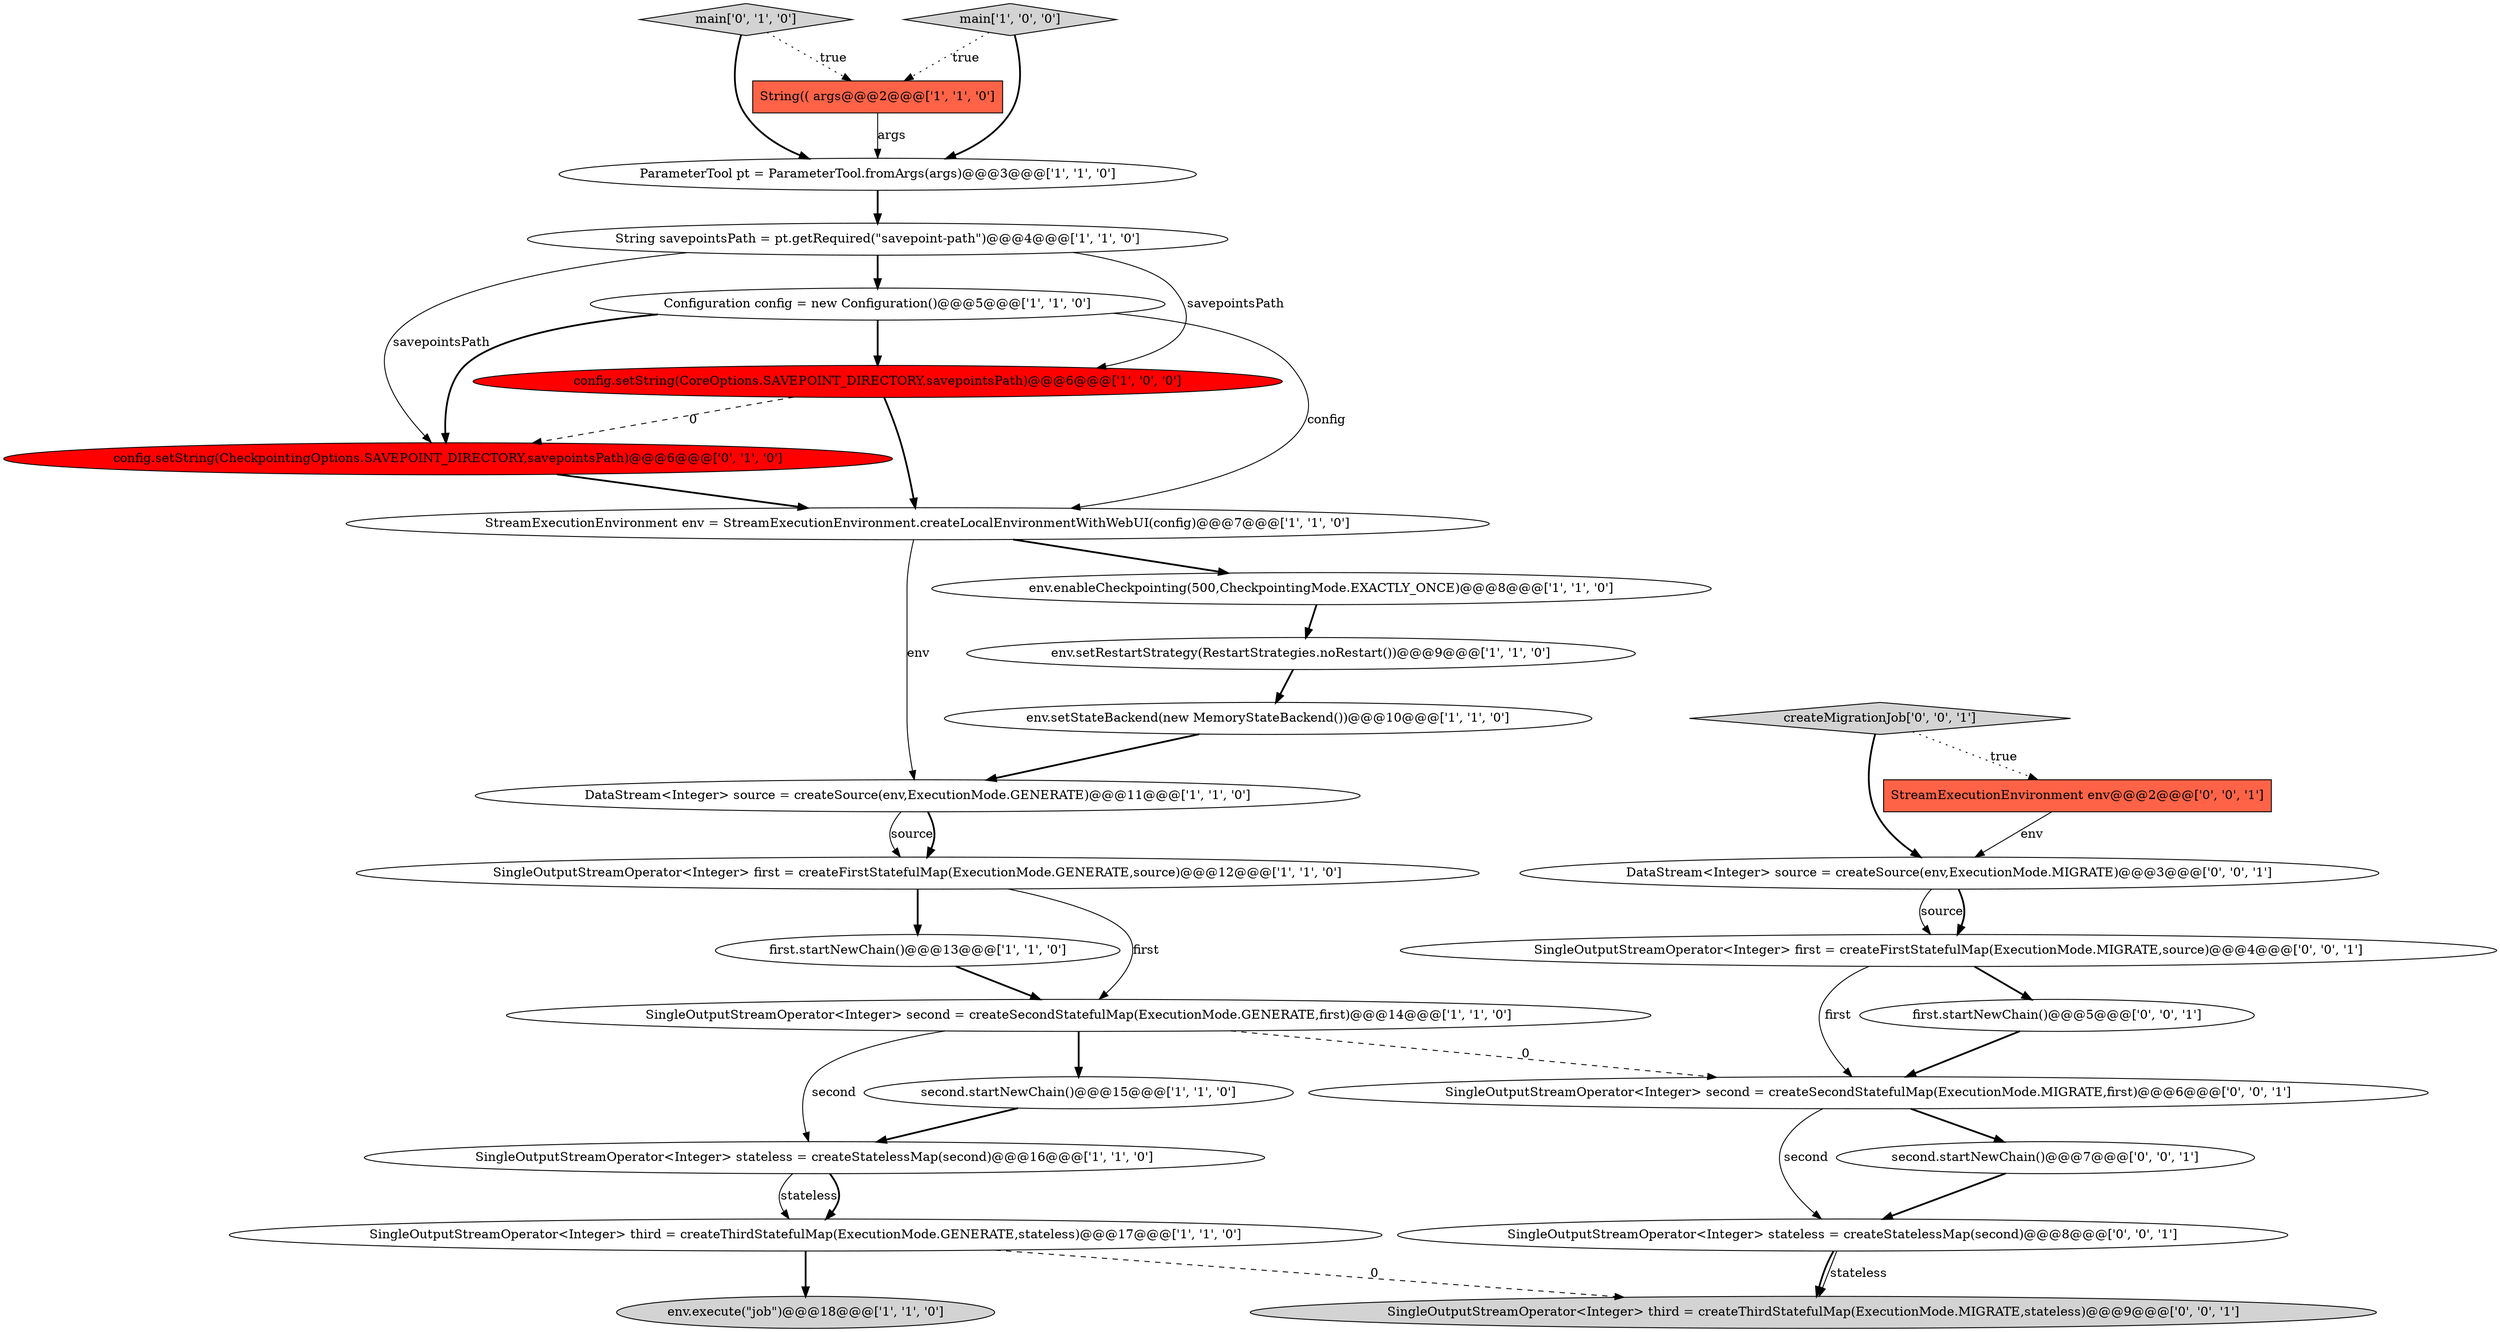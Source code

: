 digraph {
22 [style = filled, label = "SingleOutputStreamOperator<Integer> second = createSecondStatefulMap(ExecutionMode.MIGRATE,first)@@@6@@@['0', '0', '1']", fillcolor = white, shape = ellipse image = "AAA0AAABBB3BBB"];
14 [style = filled, label = "first.startNewChain()@@@13@@@['1', '1', '0']", fillcolor = white, shape = ellipse image = "AAA0AAABBB1BBB"];
6 [style = filled, label = "String savepointsPath = pt.getRequired(\"savepoint-path\")@@@4@@@['1', '1', '0']", fillcolor = white, shape = ellipse image = "AAA0AAABBB1BBB"];
8 [style = filled, label = "Configuration config = new Configuration()@@@5@@@['1', '1', '0']", fillcolor = white, shape = ellipse image = "AAA0AAABBB1BBB"];
9 [style = filled, label = "SingleOutputStreamOperator<Integer> second = createSecondStatefulMap(ExecutionMode.GENERATE,first)@@@14@@@['1', '1', '0']", fillcolor = white, shape = ellipse image = "AAA0AAABBB1BBB"];
4 [style = filled, label = "ParameterTool pt = ParameterTool.fromArgs(args)@@@3@@@['1', '1', '0']", fillcolor = white, shape = ellipse image = "AAA0AAABBB1BBB"];
2 [style = filled, label = "config.setString(CoreOptions.SAVEPOINT_DIRECTORY,savepointsPath)@@@6@@@['1', '0', '0']", fillcolor = red, shape = ellipse image = "AAA1AAABBB1BBB"];
16 [style = filled, label = "env.enableCheckpointing(500,CheckpointingMode.EXACTLY_ONCE)@@@8@@@['1', '1', '0']", fillcolor = white, shape = ellipse image = "AAA0AAABBB1BBB"];
20 [style = filled, label = "second.startNewChain()@@@7@@@['0', '0', '1']", fillcolor = white, shape = ellipse image = "AAA0AAABBB3BBB"];
7 [style = filled, label = "String(( args@@@2@@@['1', '1', '0']", fillcolor = tomato, shape = box image = "AAA0AAABBB1BBB"];
24 [style = filled, label = "SingleOutputStreamOperator<Integer> stateless = createStatelessMap(second)@@@8@@@['0', '0', '1']", fillcolor = white, shape = ellipse image = "AAA0AAABBB3BBB"];
27 [style = filled, label = "first.startNewChain()@@@5@@@['0', '0', '1']", fillcolor = white, shape = ellipse image = "AAA0AAABBB3BBB"];
1 [style = filled, label = "SingleOutputStreamOperator<Integer> third = createThirdStatefulMap(ExecutionMode.GENERATE,stateless)@@@17@@@['1', '1', '0']", fillcolor = white, shape = ellipse image = "AAA0AAABBB1BBB"];
18 [style = filled, label = "config.setString(CheckpointingOptions.SAVEPOINT_DIRECTORY,savepointsPath)@@@6@@@['0', '1', '0']", fillcolor = red, shape = ellipse image = "AAA1AAABBB2BBB"];
10 [style = filled, label = "StreamExecutionEnvironment env = StreamExecutionEnvironment.createLocalEnvironmentWithWebUI(config)@@@7@@@['1', '1', '0']", fillcolor = white, shape = ellipse image = "AAA0AAABBB1BBB"];
12 [style = filled, label = "env.setStateBackend(new MemoryStateBackend())@@@10@@@['1', '1', '0']", fillcolor = white, shape = ellipse image = "AAA0AAABBB1BBB"];
3 [style = filled, label = "SingleOutputStreamOperator<Integer> first = createFirstStatefulMap(ExecutionMode.GENERATE,source)@@@12@@@['1', '1', '0']", fillcolor = white, shape = ellipse image = "AAA0AAABBB1BBB"];
0 [style = filled, label = "SingleOutputStreamOperator<Integer> stateless = createStatelessMap(second)@@@16@@@['1', '1', '0']", fillcolor = white, shape = ellipse image = "AAA0AAABBB1BBB"];
19 [style = filled, label = "main['0', '1', '0']", fillcolor = lightgray, shape = diamond image = "AAA0AAABBB2BBB"];
5 [style = filled, label = "env.setRestartStrategy(RestartStrategies.noRestart())@@@9@@@['1', '1', '0']", fillcolor = white, shape = ellipse image = "AAA0AAABBB1BBB"];
11 [style = filled, label = "env.execute(\"job\")@@@18@@@['1', '1', '0']", fillcolor = lightgray, shape = ellipse image = "AAA0AAABBB1BBB"];
21 [style = filled, label = "createMigrationJob['0', '0', '1']", fillcolor = lightgray, shape = diamond image = "AAA0AAABBB3BBB"];
28 [style = filled, label = "StreamExecutionEnvironment env@@@2@@@['0', '0', '1']", fillcolor = tomato, shape = box image = "AAA0AAABBB3BBB"];
23 [style = filled, label = "SingleOutputStreamOperator<Integer> first = createFirstStatefulMap(ExecutionMode.MIGRATE,source)@@@4@@@['0', '0', '1']", fillcolor = white, shape = ellipse image = "AAA0AAABBB3BBB"];
25 [style = filled, label = "SingleOutputStreamOperator<Integer> third = createThirdStatefulMap(ExecutionMode.MIGRATE,stateless)@@@9@@@['0', '0', '1']", fillcolor = lightgray, shape = ellipse image = "AAA0AAABBB3BBB"];
26 [style = filled, label = "DataStream<Integer> source = createSource(env,ExecutionMode.MIGRATE)@@@3@@@['0', '0', '1']", fillcolor = white, shape = ellipse image = "AAA0AAABBB3BBB"];
17 [style = filled, label = "second.startNewChain()@@@15@@@['1', '1', '0']", fillcolor = white, shape = ellipse image = "AAA0AAABBB1BBB"];
15 [style = filled, label = "DataStream<Integer> source = createSource(env,ExecutionMode.GENERATE)@@@11@@@['1', '1', '0']", fillcolor = white, shape = ellipse image = "AAA0AAABBB1BBB"];
13 [style = filled, label = "main['1', '0', '0']", fillcolor = lightgray, shape = diamond image = "AAA0AAABBB1BBB"];
7->4 [style = solid, label="args"];
28->26 [style = solid, label="env"];
0->1 [style = solid, label="stateless"];
6->2 [style = solid, label="savepointsPath"];
23->27 [style = bold, label=""];
4->6 [style = bold, label=""];
8->18 [style = bold, label=""];
3->14 [style = bold, label=""];
12->15 [style = bold, label=""];
9->17 [style = bold, label=""];
9->22 [style = dashed, label="0"];
13->7 [style = dotted, label="true"];
15->3 [style = solid, label="source"];
19->7 [style = dotted, label="true"];
2->10 [style = bold, label=""];
15->3 [style = bold, label=""];
27->22 [style = bold, label=""];
21->28 [style = dotted, label="true"];
1->11 [style = bold, label=""];
21->26 [style = bold, label=""];
26->23 [style = solid, label="source"];
10->15 [style = solid, label="env"];
17->0 [style = bold, label=""];
8->10 [style = solid, label="config"];
23->22 [style = solid, label="first"];
10->16 [style = bold, label=""];
8->2 [style = bold, label=""];
5->12 [style = bold, label=""];
18->10 [style = bold, label=""];
22->20 [style = bold, label=""];
6->18 [style = solid, label="savepointsPath"];
0->1 [style = bold, label=""];
24->25 [style = bold, label=""];
26->23 [style = bold, label=""];
6->8 [style = bold, label=""];
24->25 [style = solid, label="stateless"];
9->0 [style = solid, label="second"];
3->9 [style = solid, label="first"];
22->24 [style = solid, label="second"];
16->5 [style = bold, label=""];
2->18 [style = dashed, label="0"];
14->9 [style = bold, label=""];
19->4 [style = bold, label=""];
20->24 [style = bold, label=""];
1->25 [style = dashed, label="0"];
13->4 [style = bold, label=""];
}
